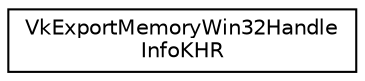 digraph "Graphical Class Hierarchy"
{
 // LATEX_PDF_SIZE
  edge [fontname="Helvetica",fontsize="10",labelfontname="Helvetica",labelfontsize="10"];
  node [fontname="Helvetica",fontsize="10",shape=record];
  rankdir="LR";
  Node0 [label="VkExportMemoryWin32Handle\lInfoKHR",height=0.2,width=0.4,color="black", fillcolor="white", style="filled",URL="$d5/d58/structVkExportMemoryWin32HandleInfoKHR.html",tooltip=" "];
}
